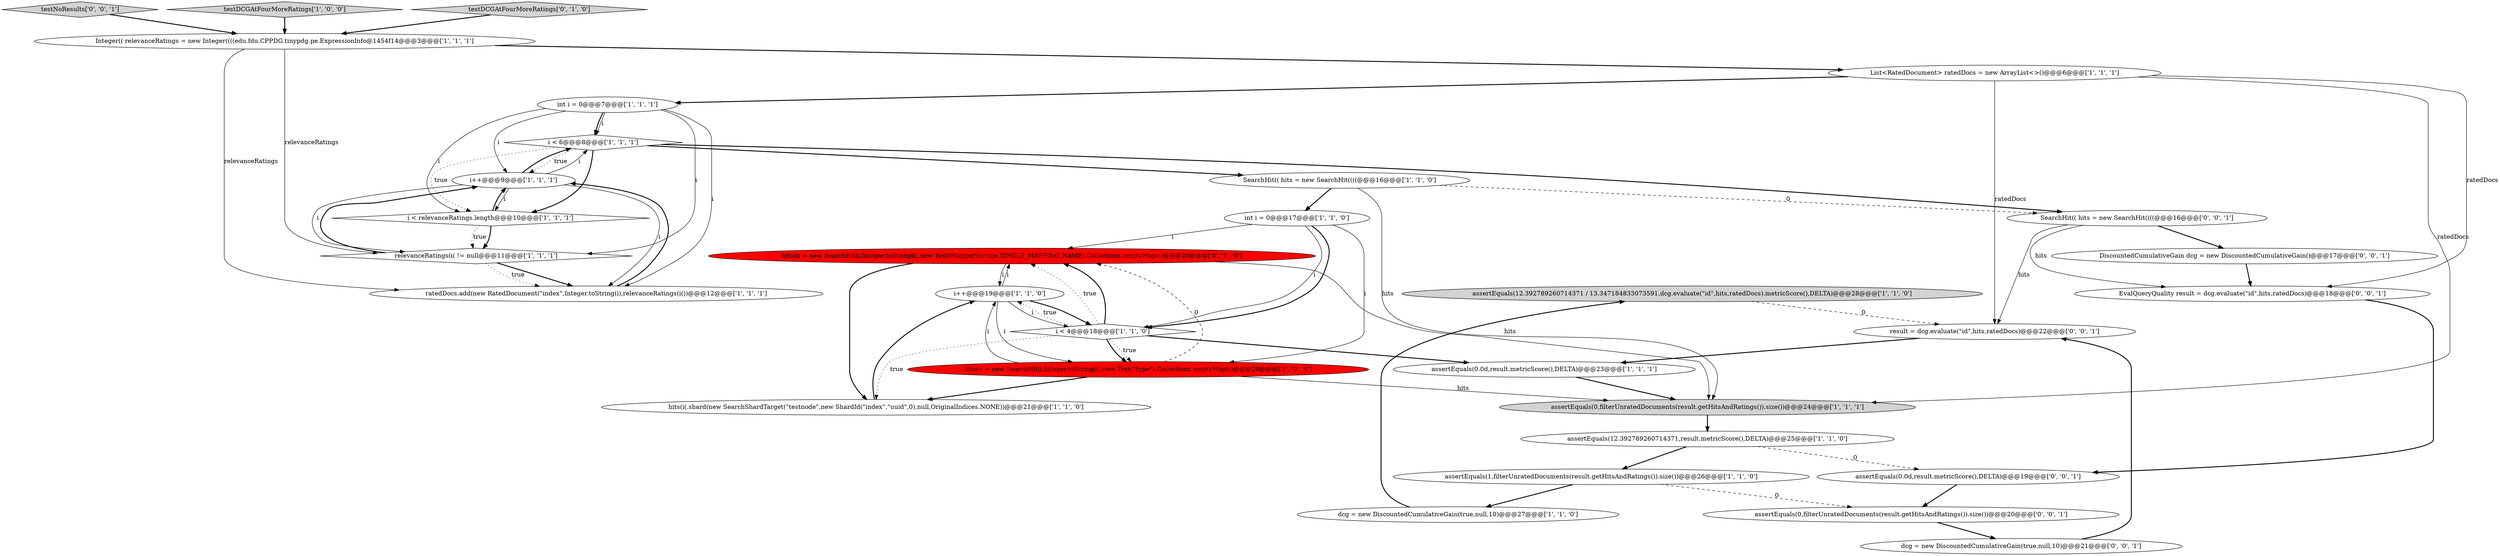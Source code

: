 digraph {
12 [style = filled, label = "assertEquals(12.392789260714371 / 13.347184833073591,dcg.evaluate(\"id\",hits,ratedDocs).metricScore(),DELTA)@@@28@@@['1', '1', '0']", fillcolor = lightgray, shape = ellipse image = "AAA0AAABBB1BBB"];
8 [style = filled, label = "assertEquals(0,filterUnratedDocuments(result.getHitsAndRatings()).size())@@@24@@@['1', '1', '1']", fillcolor = lightgray, shape = ellipse image = "AAA0AAABBB1BBB"];
3 [style = filled, label = "ratedDocs.add(new RatedDocument(\"index\",Integer.toString(i),relevanceRatings(i())@@@12@@@['1', '1', '1']", fillcolor = white, shape = ellipse image = "AAA0AAABBB1BBB"];
30 [style = filled, label = "testNoResults['0', '0', '1']", fillcolor = lightgray, shape = diamond image = "AAA0AAABBB3BBB"];
20 [style = filled, label = "SearchHit(( hits = new SearchHit((((@@@16@@@['1', '1', '0']", fillcolor = white, shape = ellipse image = "AAA0AAABBB1BBB"];
26 [style = filled, label = "SearchHit(( hits = new SearchHit((((@@@16@@@['0', '0', '1']", fillcolor = white, shape = ellipse image = "AAA0AAABBB3BBB"];
13 [style = filled, label = "relevanceRatings(i( != null@@@11@@@['1', '1', '1']", fillcolor = white, shape = diamond image = "AAA0AAABBB1BBB"];
15 [style = filled, label = "Integer(( relevanceRatings = new Integer((((edu.fdu.CPPDG.tinypdg.pe.ExpressionInfo@1454f14@@@3@@@['1', '1', '1']", fillcolor = white, shape = ellipse image = "AAA0AAABBB1BBB"];
23 [style = filled, label = "result = dcg.evaluate(\"id\",hits,ratedDocs)@@@22@@@['0', '0', '1']", fillcolor = white, shape = ellipse image = "AAA0AAABBB3BBB"];
27 [style = filled, label = "DiscountedCumulativeGain dcg = new DiscountedCumulativeGain()@@@17@@@['0', '0', '1']", fillcolor = white, shape = ellipse image = "AAA0AAABBB3BBB"];
10 [style = filled, label = "int i = 0@@@17@@@['1', '1', '0']", fillcolor = white, shape = ellipse image = "AAA0AAABBB1BBB"];
22 [style = filled, label = "hits(i( = new SearchHit(i,Integer.toString(i),new Text(MapperService.SINGLE_MAPPING_NAME),Collections.emptyMap())@@@20@@@['0', '1', '0']", fillcolor = red, shape = ellipse image = "AAA1AAABBB2BBB"];
11 [style = filled, label = "hits(i( = new SearchHit(i,Integer.toString(i),new Text(\"type\"),Collections.emptyMap())@@@20@@@['1', '0', '0']", fillcolor = red, shape = ellipse image = "AAA1AAABBB1BBB"];
19 [style = filled, label = "i++@@@9@@@['1', '1', '1']", fillcolor = white, shape = ellipse image = "AAA0AAABBB1BBB"];
2 [style = filled, label = "i < 4@@@18@@@['1', '1', '0']", fillcolor = white, shape = diamond image = "AAA0AAABBB1BBB"];
14 [style = filled, label = "assertEquals(0.0d,result.metricScore(),DELTA)@@@23@@@['1', '1', '1']", fillcolor = white, shape = ellipse image = "AAA0AAABBB1BBB"];
0 [style = filled, label = "assertEquals(12.392789260714371,result.metricScore(),DELTA)@@@25@@@['1', '1', '0']", fillcolor = white, shape = ellipse image = "AAA0AAABBB1BBB"];
16 [style = filled, label = "i++@@@19@@@['1', '1', '0']", fillcolor = white, shape = ellipse image = "AAA0AAABBB1BBB"];
24 [style = filled, label = "dcg = new DiscountedCumulativeGain(true,null,10)@@@21@@@['0', '0', '1']", fillcolor = white, shape = ellipse image = "AAA0AAABBB3BBB"];
18 [style = filled, label = "testDCGAtFourMoreRatings['1', '0', '0']", fillcolor = lightgray, shape = diamond image = "AAA0AAABBB1BBB"];
1 [style = filled, label = "int i = 0@@@7@@@['1', '1', '1']", fillcolor = white, shape = ellipse image = "AAA0AAABBB1BBB"];
29 [style = filled, label = "EvalQueryQuality result = dcg.evaluate(\"id\",hits,ratedDocs)@@@18@@@['0', '0', '1']", fillcolor = white, shape = ellipse image = "AAA0AAABBB3BBB"];
21 [style = filled, label = "testDCGAtFourMoreRatings['0', '1', '0']", fillcolor = lightgray, shape = diamond image = "AAA0AAABBB2BBB"];
9 [style = filled, label = "dcg = new DiscountedCumulativeGain(true,null,10)@@@27@@@['1', '1', '0']", fillcolor = white, shape = ellipse image = "AAA0AAABBB1BBB"];
6 [style = filled, label = "i < 6@@@8@@@['1', '1', '1']", fillcolor = white, shape = diamond image = "AAA0AAABBB1BBB"];
4 [style = filled, label = "List<RatedDocument> ratedDocs = new ArrayList<>()@@@6@@@['1', '1', '1']", fillcolor = white, shape = ellipse image = "AAA0AAABBB1BBB"];
7 [style = filled, label = "assertEquals(1,filterUnratedDocuments(result.getHitsAndRatings()).size())@@@26@@@['1', '1', '0']", fillcolor = white, shape = ellipse image = "AAA0AAABBB1BBB"];
28 [style = filled, label = "assertEquals(0.0d,result.metricScore(),DELTA)@@@19@@@['0', '0', '1']", fillcolor = white, shape = ellipse image = "AAA0AAABBB3BBB"];
17 [style = filled, label = "i < relevanceRatings.length@@@10@@@['1', '1', '1']", fillcolor = white, shape = diamond image = "AAA0AAABBB1BBB"];
5 [style = filled, label = "hits(i(.shard(new SearchShardTarget(\"testnode\",new ShardId(\"index\",\"uuid\",0),null,OriginalIndices.NONE))@@@21@@@['1', '1', '0']", fillcolor = white, shape = ellipse image = "AAA0AAABBB1BBB"];
25 [style = filled, label = "assertEquals(0,filterUnratedDocuments(result.getHitsAndRatings()).size())@@@20@@@['0', '0', '1']", fillcolor = white, shape = ellipse image = "AAA0AAABBB3BBB"];
6->17 [style = bold, label=""];
11->8 [style = solid, label="hits"];
1->17 [style = solid, label="i"];
6->26 [style = bold, label=""];
15->3 [style = solid, label="relevanceRatings"];
15->13 [style = solid, label="relevanceRatings"];
12->23 [style = dashed, label="0"];
1->6 [style = solid, label="i"];
16->2 [style = solid, label="i"];
13->3 [style = dotted, label="true"];
2->22 [style = dotted, label="true"];
4->8 [style = solid, label="ratedDocs"];
26->23 [style = solid, label="hits"];
21->15 [style = bold, label=""];
19->17 [style = solid, label="i"];
19->3 [style = solid, label="i"];
18->15 [style = bold, label=""];
10->2 [style = solid, label="i"];
11->22 [style = dashed, label="0"];
16->22 [style = solid, label="i"];
4->23 [style = solid, label="ratedDocs"];
1->19 [style = solid, label="i"];
19->6 [style = solid, label="i"];
16->2 [style = bold, label=""];
19->6 [style = bold, label=""];
4->29 [style = solid, label="ratedDocs"];
2->16 [style = dotted, label="true"];
0->28 [style = dashed, label="0"];
22->5 [style = bold, label=""];
17->19 [style = bold, label=""];
20->8 [style = solid, label="hits"];
11->16 [style = solid, label="i"];
6->19 [style = dotted, label="true"];
10->11 [style = solid, label="i"];
6->17 [style = dotted, label="true"];
2->11 [style = dotted, label="true"];
0->7 [style = bold, label=""];
20->10 [style = bold, label=""];
29->28 [style = bold, label=""];
5->16 [style = bold, label=""];
6->20 [style = bold, label=""];
8->0 [style = bold, label=""];
7->9 [style = bold, label=""];
25->24 [style = bold, label=""];
11->5 [style = bold, label=""];
26->27 [style = bold, label=""];
13->19 [style = bold, label=""];
23->14 [style = bold, label=""];
1->6 [style = bold, label=""];
19->13 [style = solid, label="i"];
16->11 [style = solid, label="i"];
26->29 [style = solid, label="hits"];
13->3 [style = bold, label=""];
3->19 [style = bold, label=""];
2->14 [style = bold, label=""];
10->22 [style = solid, label="i"];
15->4 [style = bold, label=""];
7->25 [style = dashed, label="0"];
28->25 [style = bold, label=""];
22->16 [style = solid, label="i"];
10->2 [style = bold, label=""];
4->1 [style = bold, label=""];
17->13 [style = bold, label=""];
14->8 [style = bold, label=""];
9->12 [style = bold, label=""];
22->8 [style = solid, label="hits"];
27->29 [style = bold, label=""];
1->3 [style = solid, label="i"];
2->22 [style = bold, label=""];
2->5 [style = dotted, label="true"];
17->13 [style = dotted, label="true"];
2->11 [style = bold, label=""];
1->13 [style = solid, label="i"];
30->15 [style = bold, label=""];
20->26 [style = dashed, label="0"];
24->23 [style = bold, label=""];
}
